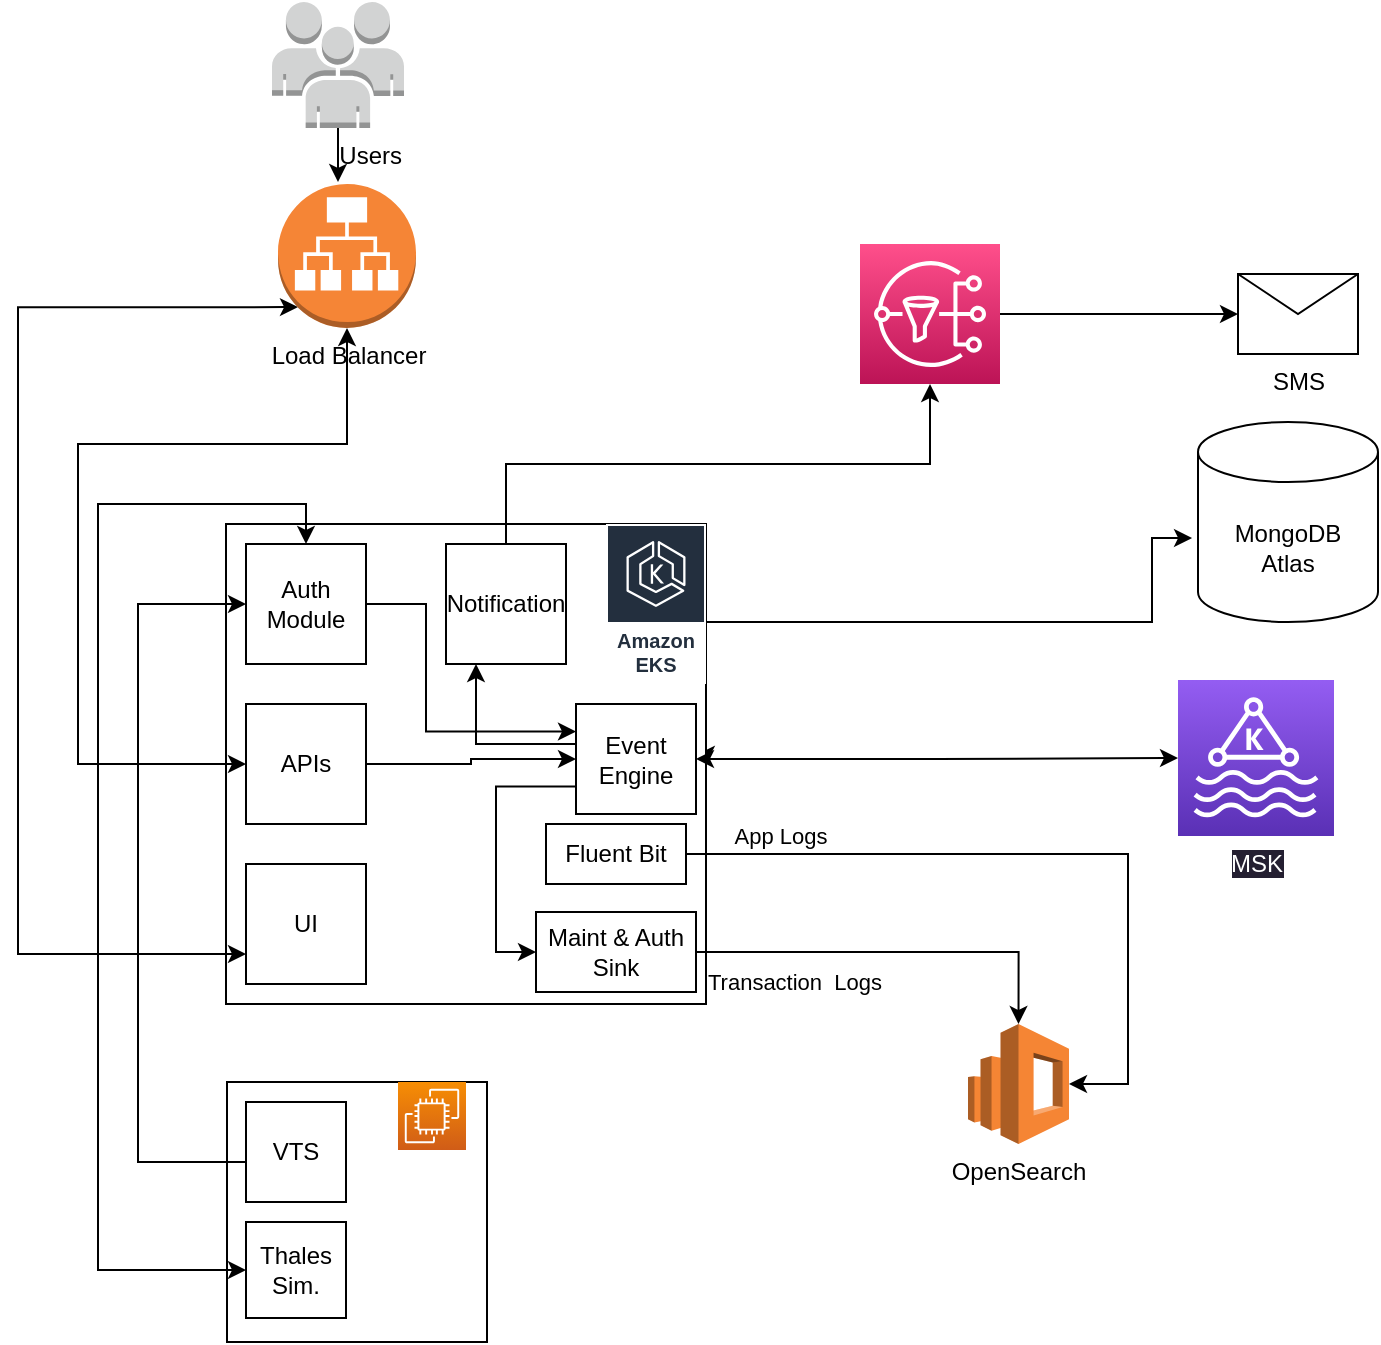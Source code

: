 <mxfile version="21.5.0" type="github">
  <diagram name="Page-1" id="r-T6OLwQH29qr_7euo9l">
    <mxGraphModel dx="1360" dy="795" grid="1" gridSize="10" guides="1" tooltips="1" connect="1" arrows="1" fold="1" page="1" pageScale="1" pageWidth="850" pageHeight="1100" math="0" shadow="0">
      <root>
        <mxCell id="0" />
        <mxCell id="1" parent="0" />
        <mxCell id="oR3EOA6jBZrTbAOyoPTf-31" style="edgeStyle=orthogonalEdgeStyle;rounded=0;orthogonalLoop=1;jettySize=auto;html=1;exitX=1;exitY=0.5;exitDx=0;exitDy=0;entryX=-0.033;entryY=0.58;entryDx=0;entryDy=0;entryPerimeter=0;startArrow=classic;startFill=1;" parent="1" source="oR3EOA6jBZrTbAOyoPTf-1" target="oR3EOA6jBZrTbAOyoPTf-2" edge="1">
          <mxGeometry relative="1" as="geometry">
            <Array as="points">
              <mxPoint x="354" y="320" />
              <mxPoint x="577" y="320" />
            </Array>
          </mxGeometry>
        </mxCell>
        <mxCell id="oR3EOA6jBZrTbAOyoPTf-1" value="" style="whiteSpace=wrap;html=1;aspect=fixed;" parent="1" vertex="1">
          <mxGeometry x="114" y="271" width="240" height="240" as="geometry" />
        </mxCell>
        <mxCell id="oR3EOA6jBZrTbAOyoPTf-2" value="MongoDB&lt;br&gt;Atlas" style="shape=cylinder3;whiteSpace=wrap;html=1;boundedLbl=1;backgroundOutline=1;size=15;" parent="1" vertex="1">
          <mxGeometry x="600" y="220" width="90" height="100" as="geometry" />
        </mxCell>
        <mxCell id="oR3EOA6jBZrTbAOyoPTf-4" value="SMS" style="shape=message;html=1;html=1;outlineConnect=0;labelPosition=center;verticalLabelPosition=bottom;align=center;verticalAlign=top;" parent="1" vertex="1">
          <mxGeometry x="620" y="146" width="60" height="40" as="geometry" />
        </mxCell>
        <mxCell id="oR3EOA6jBZrTbAOyoPTf-30" style="edgeStyle=orthogonalEdgeStyle;rounded=0;orthogonalLoop=1;jettySize=auto;html=1;exitX=1;exitY=0.5;exitDx=0;exitDy=0;exitPerimeter=0;entryX=0;entryY=0.5;entryDx=0;entryDy=0;" parent="1" source="oR3EOA6jBZrTbAOyoPTf-5" target="oR3EOA6jBZrTbAOyoPTf-4" edge="1">
          <mxGeometry relative="1" as="geometry" />
        </mxCell>
        <mxCell id="oR3EOA6jBZrTbAOyoPTf-5" value="&lt;font color=&quot;#ffffff&quot;&gt;SNS&lt;/font&gt;" style="sketch=0;points=[[0,0,0],[0.25,0,0],[0.5,0,0],[0.75,0,0],[1,0,0],[0,1,0],[0.25,1,0],[0.5,1,0],[0.75,1,0],[1,1,0],[0,0.25,0],[0,0.5,0],[0,0.75,0],[1,0.25,0],[1,0.5,0],[1,0.75,0]];outlineConnect=0;fontColor=#232F3E;gradientColor=#FF4F8B;gradientDirection=north;fillColor=#BC1356;strokeColor=#ffffff;dashed=0;verticalLabelPosition=bottom;verticalAlign=top;align=center;html=1;fontSize=12;fontStyle=0;aspect=fixed;shape=mxgraph.aws4.resourceIcon;resIcon=mxgraph.aws4.sns;" parent="1" vertex="1">
          <mxGeometry x="431" y="131" width="70" height="70" as="geometry" />
        </mxCell>
        <mxCell id="oR3EOA6jBZrTbAOyoPTf-6" value="Amazon EKS" style="sketch=0;outlineConnect=0;fontColor=#232F3E;gradientColor=none;strokeColor=#ffffff;fillColor=#232F3E;dashed=0;verticalLabelPosition=middle;verticalAlign=bottom;align=center;html=1;whiteSpace=wrap;fontSize=10;fontStyle=1;spacing=3;shape=mxgraph.aws4.productIcon;prIcon=mxgraph.aws4.eks;" parent="1" vertex="1">
          <mxGeometry x="304" y="271" width="50" height="80" as="geometry" />
        </mxCell>
        <mxCell id="oR3EOA6jBZrTbAOyoPTf-8" value="OpenSearch" style="outlineConnect=0;dashed=0;verticalLabelPosition=bottom;verticalAlign=top;align=center;html=1;shape=mxgraph.aws3.elasticsearch_service;fillColor=#F58534;gradientColor=none;" parent="1" vertex="1">
          <mxGeometry x="485" y="521" width="50.5" height="60" as="geometry" />
        </mxCell>
        <mxCell id="oR3EOA6jBZrTbAOyoPTf-10" style="edgeStyle=orthogonalEdgeStyle;rounded=0;orthogonalLoop=1;jettySize=auto;html=1;exitX=1;exitY=0.5;exitDx=0;exitDy=0;entryX=0.5;entryY=0;entryDx=0;entryDy=0;entryPerimeter=0;" parent="1" source="oR3EOA6jBZrTbAOyoPTf-9" target="oR3EOA6jBZrTbAOyoPTf-8" edge="1">
          <mxGeometry relative="1" as="geometry">
            <mxPoint x="477.5" y="511" as="targetPoint" />
          </mxGeometry>
        </mxCell>
        <mxCell id="267FY8_DbEdwIJE1v3pF-2" value="&lt;div&gt;Transaction&amp;nbsp; Logs&lt;/div&gt;" style="edgeLabel;html=1;align=center;verticalAlign=middle;resizable=0;points=[];" vertex="1" connectable="0" parent="oR3EOA6jBZrTbAOyoPTf-10">
          <mxGeometry x="-0.503" y="-1" relative="1" as="geometry">
            <mxPoint y="14" as="offset" />
          </mxGeometry>
        </mxCell>
        <mxCell id="oR3EOA6jBZrTbAOyoPTf-9" value="Maint &amp;amp; Auth&lt;br&gt;Sink" style="rounded=0;whiteSpace=wrap;html=1;" parent="1" vertex="1">
          <mxGeometry x="269" y="465" width="80" height="40" as="geometry" />
        </mxCell>
        <mxCell id="oR3EOA6jBZrTbAOyoPTf-12" style="edgeStyle=orthogonalEdgeStyle;rounded=0;orthogonalLoop=1;jettySize=auto;html=1;exitX=1;exitY=0.5;exitDx=0;exitDy=0;" parent="1" source="oR3EOA6jBZrTbAOyoPTf-11" target="oR3EOA6jBZrTbAOyoPTf-8" edge="1">
          <mxGeometry relative="1" as="geometry">
            <Array as="points">
              <mxPoint x="565" y="436" />
            </Array>
          </mxGeometry>
        </mxCell>
        <mxCell id="267FY8_DbEdwIJE1v3pF-1" value="&lt;div&gt;App Logs&lt;/div&gt;" style="edgeLabel;html=1;align=center;verticalAlign=middle;resizable=0;points=[];" vertex="1" connectable="0" parent="oR3EOA6jBZrTbAOyoPTf-12">
          <mxGeometry x="-0.743" y="2" relative="1" as="geometry">
            <mxPoint y="-7" as="offset" />
          </mxGeometry>
        </mxCell>
        <mxCell id="oR3EOA6jBZrTbAOyoPTf-11" value="Fluent Bit" style="rounded=0;whiteSpace=wrap;html=1;" parent="1" vertex="1">
          <mxGeometry x="274" y="421" width="70" height="30" as="geometry" />
        </mxCell>
        <mxCell id="oR3EOA6jBZrTbAOyoPTf-24" style="edgeStyle=orthogonalEdgeStyle;rounded=0;orthogonalLoop=1;jettySize=auto;html=1;entryX=0;entryY=0.25;entryDx=0;entryDy=0;" parent="1" source="oR3EOA6jBZrTbAOyoPTf-13" target="oR3EOA6jBZrTbAOyoPTf-23" edge="1">
          <mxGeometry relative="1" as="geometry">
            <Array as="points">
              <mxPoint x="214" y="311" />
              <mxPoint x="214" y="375" />
            </Array>
          </mxGeometry>
        </mxCell>
        <mxCell id="oR3EOA6jBZrTbAOyoPTf-13" value="Auth Module" style="whiteSpace=wrap;html=1;aspect=fixed;" parent="1" vertex="1">
          <mxGeometry x="124" y="281" width="60" height="60" as="geometry" />
        </mxCell>
        <mxCell id="oR3EOA6jBZrTbAOyoPTf-25" style="edgeStyle=orthogonalEdgeStyle;rounded=0;orthogonalLoop=1;jettySize=auto;html=1;entryX=0;entryY=0.5;entryDx=0;entryDy=0;" parent="1" source="oR3EOA6jBZrTbAOyoPTf-14" target="oR3EOA6jBZrTbAOyoPTf-23" edge="1">
          <mxGeometry relative="1" as="geometry" />
        </mxCell>
        <mxCell id="oR3EOA6jBZrTbAOyoPTf-14" value="APIs" style="whiteSpace=wrap;html=1;aspect=fixed;" parent="1" vertex="1">
          <mxGeometry x="124" y="361" width="60" height="60" as="geometry" />
        </mxCell>
        <mxCell id="oR3EOA6jBZrTbAOyoPTf-15" value="UI" style="whiteSpace=wrap;html=1;aspect=fixed;" parent="1" vertex="1">
          <mxGeometry x="124" y="441" width="60" height="60" as="geometry" />
        </mxCell>
        <mxCell id="oR3EOA6jBZrTbAOyoPTf-20" style="edgeStyle=orthogonalEdgeStyle;rounded=0;orthogonalLoop=1;jettySize=auto;html=1;exitX=0.5;exitY=1;exitDx=0;exitDy=0;exitPerimeter=0;entryX=0;entryY=0.5;entryDx=0;entryDy=0;startArrow=classic;startFill=1;" parent="1" source="oR3EOA6jBZrTbAOyoPTf-19" target="oR3EOA6jBZrTbAOyoPTf-14" edge="1">
          <mxGeometry relative="1" as="geometry">
            <Array as="points">
              <mxPoint x="175" y="231" />
              <mxPoint x="40" y="231" />
              <mxPoint x="40" y="391" />
            </Array>
          </mxGeometry>
        </mxCell>
        <mxCell id="oR3EOA6jBZrTbAOyoPTf-21" style="edgeStyle=orthogonalEdgeStyle;rounded=0;orthogonalLoop=1;jettySize=auto;html=1;exitX=0.145;exitY=0.855;exitDx=0;exitDy=0;exitPerimeter=0;entryX=0;entryY=0.75;entryDx=0;entryDy=0;startArrow=classic;startFill=1;" parent="1" source="oR3EOA6jBZrTbAOyoPTf-19" target="oR3EOA6jBZrTbAOyoPTf-15" edge="1">
          <mxGeometry relative="1" as="geometry">
            <Array as="points">
              <mxPoint x="10" y="163" />
              <mxPoint x="10" y="486" />
            </Array>
          </mxGeometry>
        </mxCell>
        <mxCell id="oR3EOA6jBZrTbAOyoPTf-19" value="&lt;div&gt;Load Balancer&lt;/div&gt;&lt;div&gt;&lt;br&gt;&lt;/div&gt;" style="outlineConnect=0;dashed=0;verticalLabelPosition=bottom;verticalAlign=top;align=center;html=1;shape=mxgraph.aws3.application_load_balancer;fillColor=#F58536;gradientColor=none;" parent="1" vertex="1">
          <mxGeometry x="140" y="101" width="69" height="72" as="geometry" />
        </mxCell>
        <mxCell id="oR3EOA6jBZrTbAOyoPTf-29" style="edgeStyle=orthogonalEdgeStyle;rounded=0;orthogonalLoop=1;jettySize=auto;html=1;exitX=0.5;exitY=0;exitDx=0;exitDy=0;" parent="1" source="oR3EOA6jBZrTbAOyoPTf-22" target="oR3EOA6jBZrTbAOyoPTf-5" edge="1">
          <mxGeometry relative="1" as="geometry" />
        </mxCell>
        <mxCell id="oR3EOA6jBZrTbAOyoPTf-22" value="Notification" style="whiteSpace=wrap;html=1;aspect=fixed;" parent="1" vertex="1">
          <mxGeometry x="224" y="281" width="60" height="60" as="geometry" />
        </mxCell>
        <mxCell id="oR3EOA6jBZrTbAOyoPTf-26" style="edgeStyle=orthogonalEdgeStyle;rounded=0;orthogonalLoop=1;jettySize=auto;html=1;exitX=0;exitY=0.75;exitDx=0;exitDy=0;entryX=0;entryY=0.5;entryDx=0;entryDy=0;" parent="1" source="oR3EOA6jBZrTbAOyoPTf-23" target="oR3EOA6jBZrTbAOyoPTf-9" edge="1">
          <mxGeometry relative="1" as="geometry" />
        </mxCell>
        <mxCell id="oR3EOA6jBZrTbAOyoPTf-28" style="edgeStyle=orthogonalEdgeStyle;rounded=0;orthogonalLoop=1;jettySize=auto;html=1;entryX=0.25;entryY=1;entryDx=0;entryDy=0;" parent="1" source="oR3EOA6jBZrTbAOyoPTf-23" target="oR3EOA6jBZrTbAOyoPTf-22" edge="1">
          <mxGeometry relative="1" as="geometry">
            <Array as="points">
              <mxPoint x="239" y="381" />
            </Array>
          </mxGeometry>
        </mxCell>
        <mxCell id="oR3EOA6jBZrTbAOyoPTf-42" style="edgeStyle=orthogonalEdgeStyle;rounded=0;orthogonalLoop=1;jettySize=auto;html=1;startArrow=classic;startFill=1;" parent="1" source="oR3EOA6jBZrTbAOyoPTf-23" target="oR3EOA6jBZrTbAOyoPTf-41" edge="1">
          <mxGeometry relative="1" as="geometry" />
        </mxCell>
        <mxCell id="oR3EOA6jBZrTbAOyoPTf-23" value="Event Engine" style="whiteSpace=wrap;html=1;aspect=fixed;" parent="1" vertex="1">
          <mxGeometry x="289" y="361" width="60" height="55" as="geometry" />
        </mxCell>
        <mxCell id="oR3EOA6jBZrTbAOyoPTf-33" style="edgeStyle=orthogonalEdgeStyle;rounded=0;orthogonalLoop=1;jettySize=auto;html=1;exitX=0.5;exitY=1;exitDx=0;exitDy=0;exitPerimeter=0;" parent="1" source="oR3EOA6jBZrTbAOyoPTf-32" edge="1">
          <mxGeometry relative="1" as="geometry">
            <mxPoint x="170" y="100" as="targetPoint" />
          </mxGeometry>
        </mxCell>
        <mxCell id="oR3EOA6jBZrTbAOyoPTf-32" value="&lt;div align=&quot;right&quot;&gt;Users&lt;/div&gt;" style="outlineConnect=0;dashed=0;verticalLabelPosition=bottom;verticalAlign=top;align=right;html=1;shape=mxgraph.aws3.users;fillColor=#D2D3D3;gradientColor=none;" parent="1" vertex="1">
          <mxGeometry x="137" y="10" width="66" height="63" as="geometry" />
        </mxCell>
        <mxCell id="oR3EOA6jBZrTbAOyoPTf-34" value="" style="whiteSpace=wrap;html=1;aspect=fixed;" parent="1" vertex="1">
          <mxGeometry x="114.5" y="550" width="130" height="130" as="geometry" />
        </mxCell>
        <mxCell id="oR3EOA6jBZrTbAOyoPTf-35" value="&lt;font color=&quot;#ffffff&quot;&gt;EC2&lt;/font&gt;" style="sketch=0;points=[[0,0,0],[0.25,0,0],[0.5,0,0],[0.75,0,0],[1,0,0],[0,1,0],[0.25,1,0],[0.5,1,0],[0.75,1,0],[1,1,0],[0,0.25,0],[0,0.5,0],[0,0.75,0],[1,0.25,0],[1,0.5,0],[1,0.75,0]];outlineConnect=0;fontColor=#232F3E;gradientColor=#F78E04;gradientDirection=north;fillColor=#D05C17;strokeColor=#ffffff;dashed=0;verticalLabelPosition=bottom;verticalAlign=top;align=center;html=1;fontSize=12;fontStyle=0;aspect=fixed;shape=mxgraph.aws4.resourceIcon;resIcon=mxgraph.aws4.ec2;" parent="1" vertex="1">
          <mxGeometry x="200" y="550" width="34" height="34" as="geometry" />
        </mxCell>
        <mxCell id="oR3EOA6jBZrTbAOyoPTf-39" style="edgeStyle=orthogonalEdgeStyle;rounded=0;orthogonalLoop=1;jettySize=auto;html=1;entryX=0;entryY=0.5;entryDx=0;entryDy=0;" parent="1" source="oR3EOA6jBZrTbAOyoPTf-36" target="oR3EOA6jBZrTbAOyoPTf-13" edge="1">
          <mxGeometry relative="1" as="geometry">
            <Array as="points">
              <mxPoint x="70" y="590" />
              <mxPoint x="70" y="311" />
            </Array>
          </mxGeometry>
        </mxCell>
        <mxCell id="oR3EOA6jBZrTbAOyoPTf-36" value="VTS" style="whiteSpace=wrap;html=1;aspect=fixed;" parent="1" vertex="1">
          <mxGeometry x="124" y="560" width="50" height="50" as="geometry" />
        </mxCell>
        <mxCell id="oR3EOA6jBZrTbAOyoPTf-40" style="edgeStyle=orthogonalEdgeStyle;rounded=0;orthogonalLoop=1;jettySize=auto;html=1;exitX=0;exitY=0.5;exitDx=0;exitDy=0;entryX=0.5;entryY=0;entryDx=0;entryDy=0;startArrow=classic;startFill=1;" parent="1" source="oR3EOA6jBZrTbAOyoPTf-37" target="oR3EOA6jBZrTbAOyoPTf-13" edge="1">
          <mxGeometry relative="1" as="geometry">
            <Array as="points">
              <mxPoint x="50" y="644" />
              <mxPoint x="50" y="261" />
              <mxPoint x="154" y="261" />
            </Array>
          </mxGeometry>
        </mxCell>
        <mxCell id="oR3EOA6jBZrTbAOyoPTf-37" value="Thales&lt;br&gt;Sim." style="whiteSpace=wrap;html=1;aspect=fixed;" parent="1" vertex="1">
          <mxGeometry x="124" y="620" width="50" height="48" as="geometry" />
        </mxCell>
        <mxCell id="oR3EOA6jBZrTbAOyoPTf-41" value="&lt;span style=&quot;background-color: rgb(36, 31, 49);&quot;&gt;&lt;font color=&quot;#ffffff&quot;&gt;MSK&lt;/font&gt;&lt;/span&gt;" style="sketch=0;points=[[0,0,0],[0.25,0,0],[0.5,0,0],[0.75,0,0],[1,0,0],[0,1,0],[0.25,1,0],[0.5,1,0],[0.75,1,0],[1,1,0],[0,0.25,0],[0,0.5,0],[0,0.75,0],[1,0.25,0],[1,0.5,0],[1,0.75,0]];outlineConnect=0;fontColor=#232F3E;gradientColor=#945DF2;gradientDirection=north;fillColor=#5A30B5;strokeColor=#ffffff;dashed=0;verticalLabelPosition=bottom;verticalAlign=top;align=center;html=1;fontSize=12;fontStyle=0;aspect=fixed;shape=mxgraph.aws4.resourceIcon;resIcon=mxgraph.aws4.managed_streaming_for_kafka;" parent="1" vertex="1">
          <mxGeometry x="590" y="349" width="78" height="78" as="geometry" />
        </mxCell>
      </root>
    </mxGraphModel>
  </diagram>
</mxfile>
